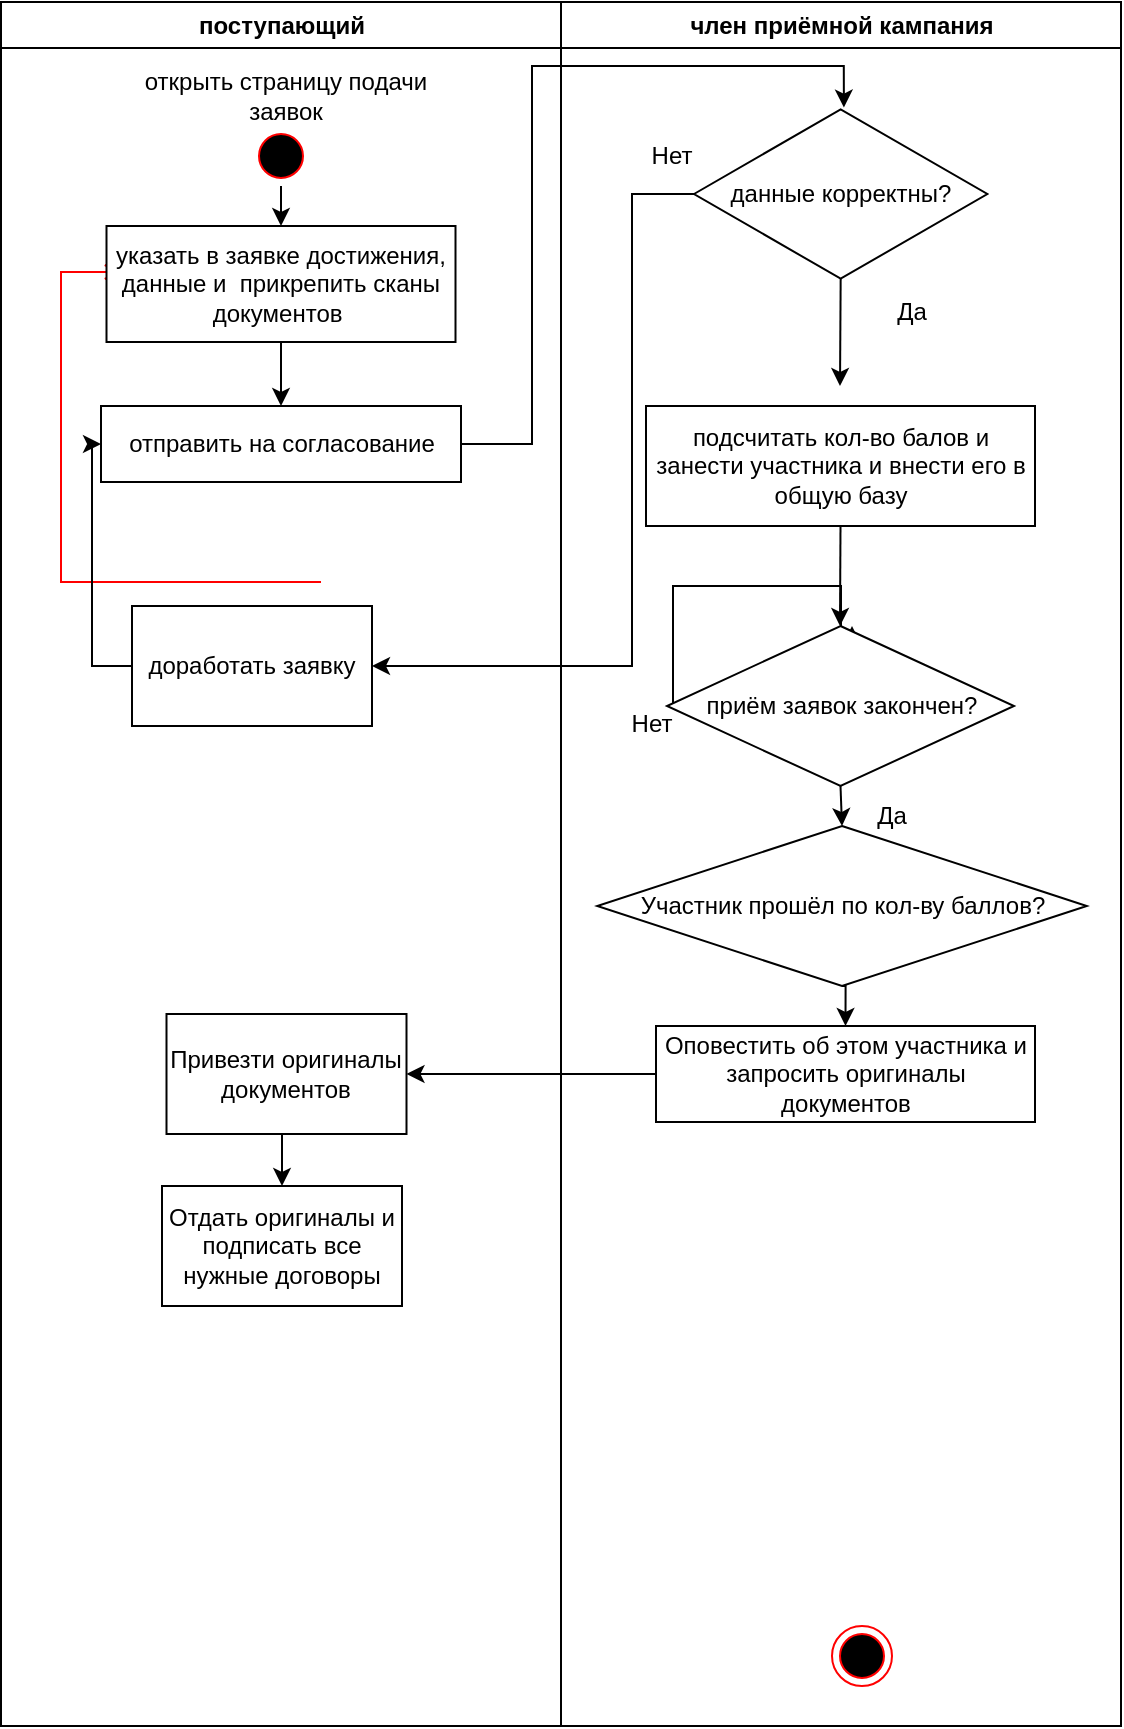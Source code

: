 <mxfile version="21.2.1" type="github">
  <diagram name="Page-1" id="e7e014a7-5840-1c2e-5031-d8a46d1fe8dd">
    <mxGraphModel dx="1050" dy="614" grid="1" gridSize="10" guides="1" tooltips="1" connect="1" arrows="1" fold="1" page="1" pageScale="1" pageWidth="1169" pageHeight="826" background="none" math="0" shadow="0">
      <root>
        <mxCell id="0" />
        <mxCell id="1" parent="0" />
        <mxCell id="2" value="поступающий" style="swimlane;whiteSpace=wrap" parent="1" vertex="1">
          <mxGeometry x="164.5" y="128" width="280" height="862" as="geometry" />
        </mxCell>
        <mxCell id="8AVhBNLxLf88ExCwK8Bf-46" style="edgeStyle=orthogonalEdgeStyle;rounded=0;orthogonalLoop=1;jettySize=auto;html=1;exitX=0.5;exitY=1;exitDx=0;exitDy=0;" edge="1" parent="2" source="5" target="8AVhBNLxLf88ExCwK8Bf-45">
          <mxGeometry relative="1" as="geometry" />
        </mxCell>
        <mxCell id="5" value="" style="ellipse;shape=startState;fillColor=#000000;strokeColor=#ff0000;" parent="2" vertex="1">
          <mxGeometry x="125" y="62" width="30" height="30" as="geometry" />
        </mxCell>
        <mxCell id="12" value="" style="edgeStyle=elbowEdgeStyle;elbow=horizontal;strokeColor=#FF0000;endArrow=open;endFill=1;rounded=0" parent="2" source="10" edge="1">
          <mxGeometry width="100" height="100" relative="1" as="geometry">
            <mxPoint x="160" y="290" as="sourcePoint" />
            <mxPoint x="60" y="135" as="targetPoint" />
            <Array as="points">
              <mxPoint x="30" y="250" />
            </Array>
          </mxGeometry>
        </mxCell>
        <mxCell id="8AVhBNLxLf88ExCwK8Bf-49" style="edgeStyle=orthogonalEdgeStyle;rounded=0;orthogonalLoop=1;jettySize=auto;html=1;exitX=0.5;exitY=1;exitDx=0;exitDy=0;entryX=0.5;entryY=0;entryDx=0;entryDy=0;" edge="1" parent="2" source="8AVhBNLxLf88ExCwK8Bf-45" target="8AVhBNLxLf88ExCwK8Bf-47">
          <mxGeometry relative="1" as="geometry" />
        </mxCell>
        <mxCell id="8AVhBNLxLf88ExCwK8Bf-45" value="указать в заявке достижения,&lt;br&gt;данные и&amp;nbsp; прикрепить сканы документов&amp;nbsp;" style="rounded=0;whiteSpace=wrap;html=1;" vertex="1" parent="2">
          <mxGeometry x="52.75" y="112" width="174.5" height="58" as="geometry" />
        </mxCell>
        <mxCell id="8AVhBNLxLf88ExCwK8Bf-43" value="открыть страницу подачи заявок" style="text;html=1;strokeColor=none;fillColor=none;align=center;verticalAlign=middle;whiteSpace=wrap;rounded=0;" vertex="1" parent="2">
          <mxGeometry x="52.75" y="32" width="180" height="30" as="geometry" />
        </mxCell>
        <mxCell id="8AVhBNLxLf88ExCwK8Bf-47" value="отправить на согласование" style="rounded=0;whiteSpace=wrap;html=1;" vertex="1" parent="2">
          <mxGeometry x="50" y="202" width="180" height="38" as="geometry" />
        </mxCell>
        <mxCell id="8AVhBNLxLf88ExCwK8Bf-57" style="edgeStyle=orthogonalEdgeStyle;rounded=0;orthogonalLoop=1;jettySize=auto;html=1;exitX=0;exitY=0.5;exitDx=0;exitDy=0;entryX=0;entryY=0.5;entryDx=0;entryDy=0;" edge="1" parent="2" source="8AVhBNLxLf88ExCwK8Bf-55" target="8AVhBNLxLf88ExCwK8Bf-47">
          <mxGeometry relative="1" as="geometry" />
        </mxCell>
        <mxCell id="8AVhBNLxLf88ExCwK8Bf-55" value="доработать заявку" style="rounded=0;whiteSpace=wrap;html=1;" vertex="1" parent="2">
          <mxGeometry x="65.5" y="302" width="120" height="60" as="geometry" />
        </mxCell>
        <mxCell id="8AVhBNLxLf88ExCwK8Bf-77" style="edgeStyle=orthogonalEdgeStyle;rounded=0;orthogonalLoop=1;jettySize=auto;html=1;exitX=0.5;exitY=1;exitDx=0;exitDy=0;entryX=0.5;entryY=0;entryDx=0;entryDy=0;" edge="1" parent="2" source="8AVhBNLxLf88ExCwK8Bf-74" target="8AVhBNLxLf88ExCwK8Bf-76">
          <mxGeometry relative="1" as="geometry" />
        </mxCell>
        <mxCell id="8AVhBNLxLf88ExCwK8Bf-74" value="Привезти оригиналы документов" style="rounded=0;whiteSpace=wrap;html=1;" vertex="1" parent="2">
          <mxGeometry x="82.75" y="506" width="120" height="60" as="geometry" />
        </mxCell>
        <mxCell id="8AVhBNLxLf88ExCwK8Bf-76" value="Отдать оригиналы и подписать все нужные договоры" style="rounded=0;whiteSpace=wrap;html=1;" vertex="1" parent="2">
          <mxGeometry x="80.5" y="592" width="120" height="60" as="geometry" />
        </mxCell>
        <mxCell id="3" value="член приёмной кампания" style="swimlane;whiteSpace=wrap;startSize=23;" parent="1" vertex="1">
          <mxGeometry x="444.5" y="128" width="280" height="862" as="geometry" />
        </mxCell>
        <mxCell id="38" value="" style="ellipse;shape=endState;fillColor=#000000;strokeColor=#ff0000" parent="3" vertex="1">
          <mxGeometry x="135.5" y="812" width="30" height="30" as="geometry" />
        </mxCell>
        <mxCell id="8AVhBNLxLf88ExCwK8Bf-51" value="данные корректны?" style="html=1;whiteSpace=wrap;aspect=fixed;shape=isoRectangle;" vertex="1" parent="3">
          <mxGeometry x="66.5" y="52" width="146.67" height="88" as="geometry" />
        </mxCell>
        <mxCell id="8AVhBNLxLf88ExCwK8Bf-58" value="Нет" style="text;html=1;strokeColor=none;fillColor=none;align=center;verticalAlign=middle;whiteSpace=wrap;rounded=0;" vertex="1" parent="3">
          <mxGeometry x="25.5" y="62" width="60" height="30" as="geometry" />
        </mxCell>
        <mxCell id="8AVhBNLxLf88ExCwK8Bf-59" value="Да" style="text;html=1;strokeColor=none;fillColor=none;align=center;verticalAlign=middle;whiteSpace=wrap;rounded=0;" vertex="1" parent="3">
          <mxGeometry x="145.5" y="140" width="60" height="30" as="geometry" />
        </mxCell>
        <mxCell id="8AVhBNLxLf88ExCwK8Bf-60" value="подсчитать кол-во балов и занести участника и внести его в общую базу" style="rounded=0;whiteSpace=wrap;html=1;" vertex="1" parent="3">
          <mxGeometry x="42.5" y="202" width="194.5" height="60" as="geometry" />
        </mxCell>
        <mxCell id="8AVhBNLxLf88ExCwK8Bf-67" style="edgeStyle=orthogonalEdgeStyle;rounded=0;orthogonalLoop=1;jettySize=auto;html=1;exitX=0;exitY=0.5;exitDx=0;exitDy=0;" edge="1" parent="3" source="8AVhBNLxLf88ExCwK8Bf-63">
          <mxGeometry relative="1" as="geometry">
            <mxPoint x="145.5" y="312" as="targetPoint" />
            <Array as="points">
              <mxPoint x="56" y="352" />
              <mxPoint x="56" y="292" />
              <mxPoint x="140" y="292" />
              <mxPoint x="140" y="332" />
              <mxPoint x="146" y="332" />
            </Array>
          </mxGeometry>
        </mxCell>
        <mxCell id="8AVhBNLxLf88ExCwK8Bf-70" style="edgeStyle=orthogonalEdgeStyle;rounded=0;orthogonalLoop=1;jettySize=auto;html=1;exitX=0.5;exitY=1;exitDx=0;exitDy=0;entryX=0.5;entryY=0;entryDx=0;entryDy=0;" edge="1" parent="3" source="8AVhBNLxLf88ExCwK8Bf-63" target="8AVhBNLxLf88ExCwK8Bf-69">
          <mxGeometry relative="1" as="geometry" />
        </mxCell>
        <mxCell id="8AVhBNLxLf88ExCwK8Bf-63" value="приём заявок закончен?" style="rhombus;whiteSpace=wrap;html=1;" vertex="1" parent="3">
          <mxGeometry x="53" y="312" width="173.5" height="80" as="geometry" />
        </mxCell>
        <mxCell id="8AVhBNLxLf88ExCwK8Bf-68" value="Нет" style="text;html=1;strokeColor=none;fillColor=none;align=center;verticalAlign=middle;whiteSpace=wrap;rounded=0;" vertex="1" parent="3">
          <mxGeometry x="15.5" y="346" width="60" height="30" as="geometry" />
        </mxCell>
        <mxCell id="8AVhBNLxLf88ExCwK8Bf-73" style="edgeStyle=orthogonalEdgeStyle;rounded=0;orthogonalLoop=1;jettySize=auto;html=1;exitX=0.5;exitY=1;exitDx=0;exitDy=0;entryX=0.5;entryY=0;entryDx=0;entryDy=0;" edge="1" parent="3" source="8AVhBNLxLf88ExCwK8Bf-69" target="8AVhBNLxLf88ExCwK8Bf-72">
          <mxGeometry relative="1" as="geometry" />
        </mxCell>
        <mxCell id="8AVhBNLxLf88ExCwK8Bf-69" value="Участник прошёл по кол-ву баллов?" style="rhombus;whiteSpace=wrap;html=1;" vertex="1" parent="3">
          <mxGeometry x="18.13" y="412" width="244.75" height="80" as="geometry" />
        </mxCell>
        <mxCell id="8AVhBNLxLf88ExCwK8Bf-71" value="Да" style="text;html=1;strokeColor=none;fillColor=none;align=center;verticalAlign=middle;whiteSpace=wrap;rounded=0;" vertex="1" parent="3">
          <mxGeometry x="135.5" y="392" width="60" height="30" as="geometry" />
        </mxCell>
        <mxCell id="8AVhBNLxLf88ExCwK8Bf-72" value="Оповестить об этом участника и запросить оригиналы документов" style="rounded=0;whiteSpace=wrap;html=1;" vertex="1" parent="3">
          <mxGeometry x="47.5" y="512" width="189.5" height="48" as="geometry" />
        </mxCell>
        <mxCell id="8AVhBNLxLf88ExCwK8Bf-53" style="edgeStyle=orthogonalEdgeStyle;rounded=0;orthogonalLoop=1;jettySize=auto;html=1;exitX=1;exitY=0.5;exitDx=0;exitDy=0;entryX=0.511;entryY=0.009;entryDx=0;entryDy=0;entryPerimeter=0;" edge="1" parent="1" source="8AVhBNLxLf88ExCwK8Bf-47" target="8AVhBNLxLf88ExCwK8Bf-51">
          <mxGeometry relative="1" as="geometry">
            <Array as="points">
              <mxPoint x="430" y="349" />
              <mxPoint x="430" y="160" />
              <mxPoint x="586" y="160" />
            </Array>
          </mxGeometry>
        </mxCell>
        <mxCell id="8AVhBNLxLf88ExCwK8Bf-54" value="" style="endArrow=classic;html=1;rounded=0;exitX=0.5;exitY=0.982;exitDx=0;exitDy=0;exitPerimeter=0;" edge="1" parent="1" source="8AVhBNLxLf88ExCwK8Bf-51">
          <mxGeometry width="50" height="50" relative="1" as="geometry">
            <mxPoint x="640" y="400" as="sourcePoint" />
            <mxPoint x="584" y="320" as="targetPoint" />
          </mxGeometry>
        </mxCell>
        <mxCell id="8AVhBNLxLf88ExCwK8Bf-56" value="" style="edgeStyle=orthogonalEdgeStyle;rounded=0;orthogonalLoop=1;jettySize=auto;html=1;entryX=1;entryY=0.5;entryDx=0;entryDy=0;" edge="1" parent="1" source="8AVhBNLxLf88ExCwK8Bf-51" target="8AVhBNLxLf88ExCwK8Bf-55">
          <mxGeometry relative="1" as="geometry">
            <Array as="points">
              <mxPoint x="480" y="224" />
              <mxPoint x="480" y="460" />
            </Array>
          </mxGeometry>
        </mxCell>
        <mxCell id="8AVhBNLxLf88ExCwK8Bf-61" value="" style="endArrow=classic;html=1;rounded=0;exitX=0.5;exitY=1;exitDx=0;exitDy=0;" edge="1" parent="1" source="8AVhBNLxLf88ExCwK8Bf-60">
          <mxGeometry width="50" height="50" relative="1" as="geometry">
            <mxPoint x="640" y="490" as="sourcePoint" />
            <mxPoint x="584" y="440" as="targetPoint" />
          </mxGeometry>
        </mxCell>
        <mxCell id="8AVhBNLxLf88ExCwK8Bf-75" style="edgeStyle=orthogonalEdgeStyle;rounded=0;orthogonalLoop=1;jettySize=auto;html=1;exitX=0;exitY=0.5;exitDx=0;exitDy=0;" edge="1" parent="1" source="8AVhBNLxLf88ExCwK8Bf-72" target="8AVhBNLxLf88ExCwK8Bf-74">
          <mxGeometry relative="1" as="geometry" />
        </mxCell>
      </root>
    </mxGraphModel>
  </diagram>
</mxfile>
